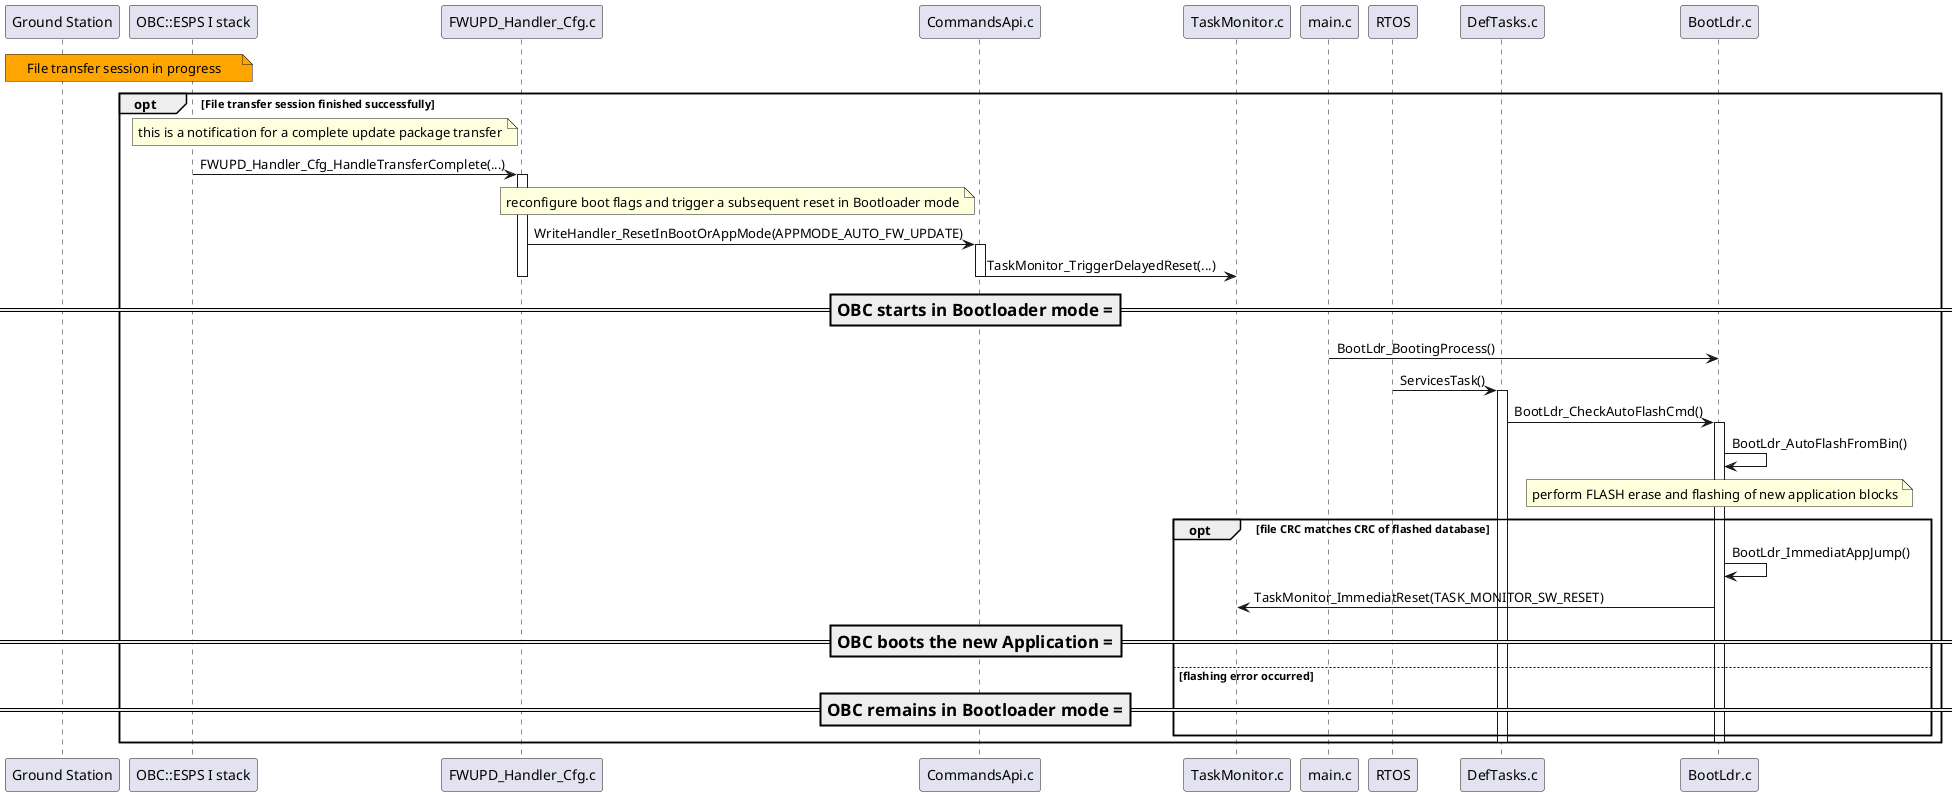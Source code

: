 @startuml

participant GS as "Ground Station"
participant espsi as "OBC::ESPS I stack"
participant FWUPDH as "FWUPD_Handler_Cfg.c"
participant CommApi as "CommandsApi.c"
participant TaskMon as "TaskMonitor.c"
participant OBCMain as "main.c"
participant RTOS
participant DefTasks as "DefTasks.c"
participant BootLdr as "BootLdr.c"

note over GS, espsi #orange: File transfer session in progress

opt File transfer session finished successfully
    note left of FWUPDH: this is a notification for a complete update package transfer
    espsi -> FWUPDH: FWUPD_Handler_Cfg_HandleTransferComplete(...)
    activate FWUPDH
    note left of CommApi: reconfigure boot flags and trigger a subsequent reset in Bootloader mode
    FWUPDH -> CommApi: WriteHandler_ResetInBootOrAppMode(APPMODE_AUTO_FW_UPDATE)
    activate CommApi
    CommApi -> TaskMon: TaskMonitor_TriggerDelayedReset(...)

    deactivate FWUPDH
    deactivate CommApi

    === OBC starts in Bootloader mode ===
    OBCMain -> BootLdr: BootLdr_BootingProcess()
        RTOS -> DefTasks: ServicesTask()
        activate DefTasks
        DefTasks -> BootLdr: BootLdr_CheckAutoFlashCmd()
        activate BootLdr
        BootLdr -> BootLdr: BootLdr_AutoFlashFromBin()
        note over BootLdr: perform FLASH erase and flashing of new application blocks
        opt file CRC matches CRC of flashed database
            BootLdr -> BootLdr: BootLdr_ImmediatAppJump()
            BootLdr -> TaskMon: TaskMonitor_ImmediatReset(TASK_MONITOR_SW_RESET)
    === OBC boots the new Application ===
        else flashing error occurred
    === OBC remains in Bootloader mode ===
        end opt
    deactivate BootLdr
    deactivate DefTasks

end opt

@enduml